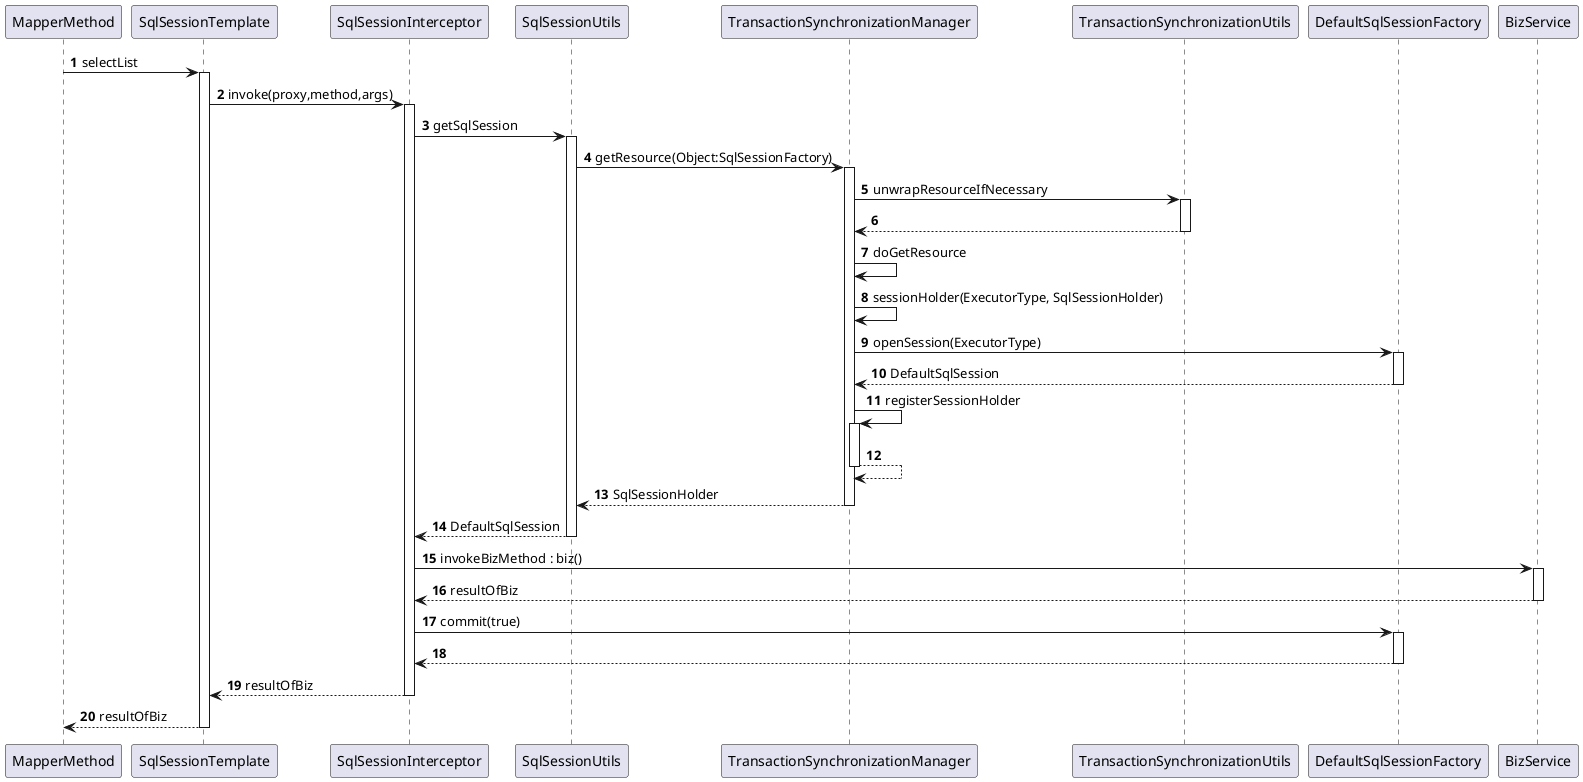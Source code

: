 @startuml
participant MapperMethod as A
participant SqlSessionTemplate as B
participant SqlSessionInterceptor as C
participant SqlSessionUtils as D
participant TransactionSynchronizationManager as E
participant TransactionSynchronizationUtils as F
participant DefaultSqlSessionFactory as G
participant BizService as H

autonumber

A -> B ++ : selectList
    B -> C ++ : invoke(proxy,method,args)
        C -> D ++ : getSqlSession
            D -> E ++ : getResource(Object:SqlSessionFactory)
                E -> F ++ : unwrapResourceIfNecessary
                return
                E -> E : doGetResource
                E -> E : sessionHolder(ExecutorType, SqlSessionHolder)
                E -> G ++ : openSession(ExecutorType)
                return DefaultSqlSession
                E -> E ++ : registerSessionHolder
                return
            return SqlSessionHolder
        return DefaultSqlSession
        C -> H ++ : invokeBizMethod : biz()
        return resultOfBiz
        C -> G ++ : commit(true)
        return
    return resultOfBiz
return resultOfBiz

@enduml